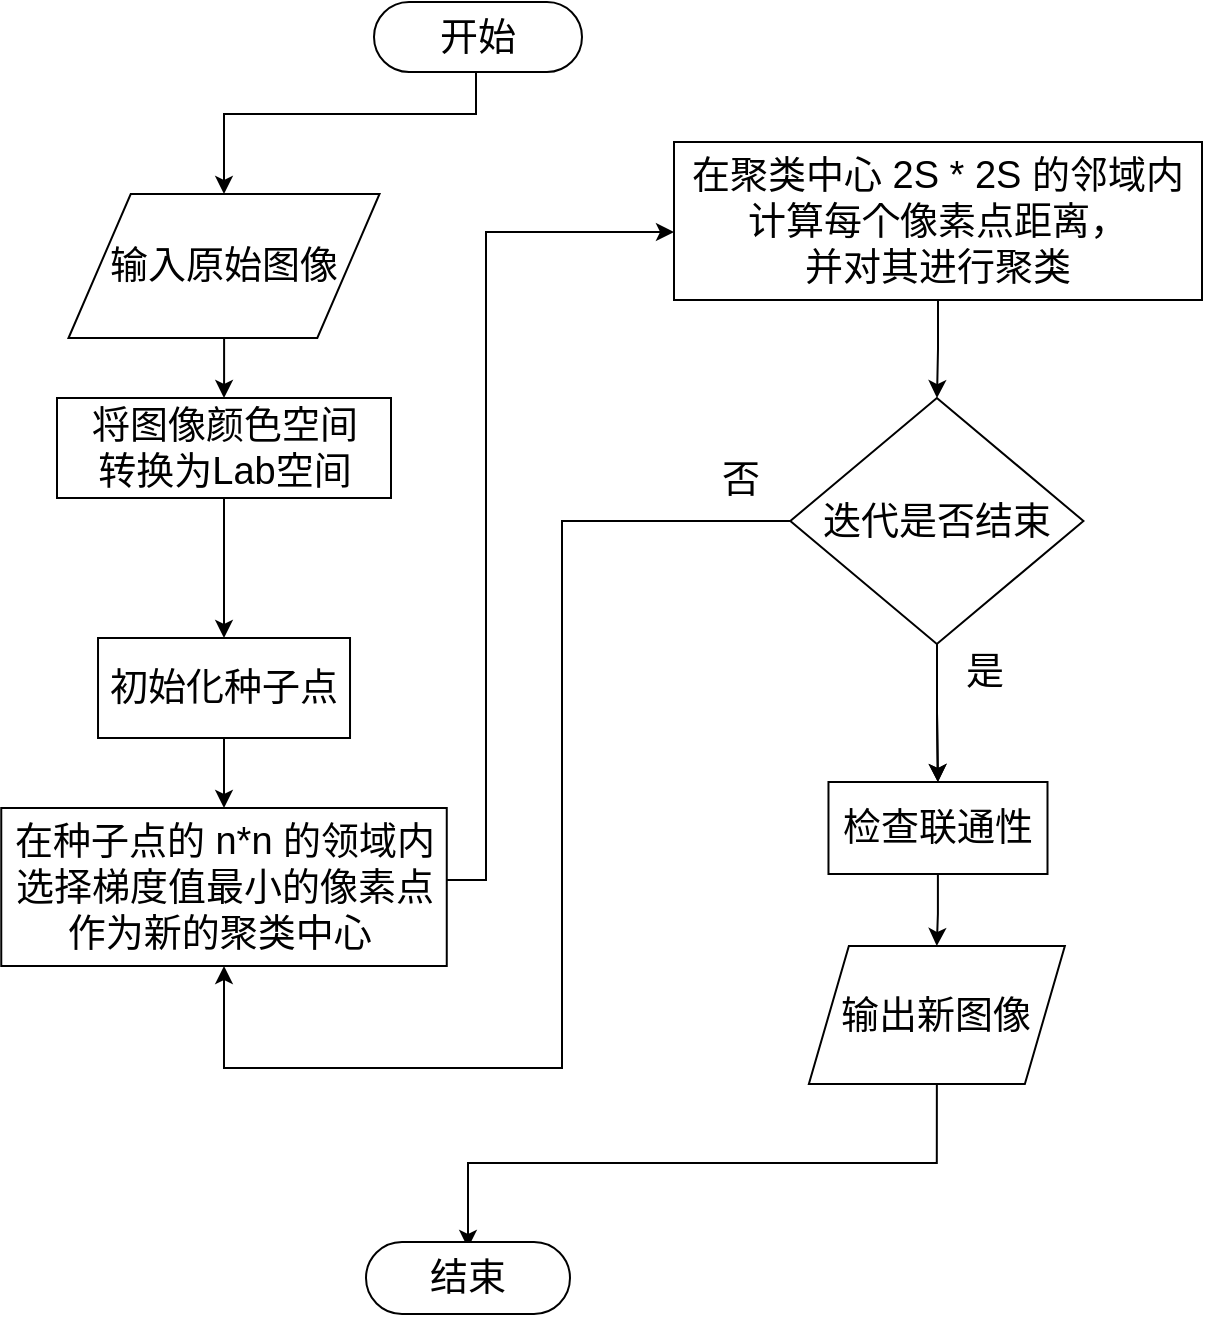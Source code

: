 <mxfile version="21.0.6" type="github">
  <diagram name="第 1 页" id="reFhzkWXAq3rWunb2qQW">
    <mxGraphModel dx="1518" dy="813" grid="0" gridSize="10" guides="1" tooltips="1" connect="1" arrows="1" fold="1" page="1" pageScale="1" pageWidth="827" pageHeight="1169" math="0" shadow="0">
      <root>
        <mxCell id="0" />
        <mxCell id="1" parent="0" />
        <mxCell id="2Hn3l6TQu6K1DUPlAZ9_-2" style="edgeStyle=orthogonalEdgeStyle;rounded=0;orthogonalLoop=1;jettySize=auto;html=1;fontStyle=0;fontSize=19;" edge="1" parent="1" source="2Hn3l6TQu6K1DUPlAZ9_-1" target="2Hn3l6TQu6K1DUPlAZ9_-3">
          <mxGeometry relative="1" as="geometry">
            <mxPoint x="203.6" y="174.8" as="targetPoint" />
            <Array as="points">
              <mxPoint x="330" y="99" />
              <mxPoint x="204" y="99" />
            </Array>
          </mxGeometry>
        </mxCell>
        <mxCell id="2Hn3l6TQu6K1DUPlAZ9_-1" value="开始" style="html=1;dashed=0;whiteSpace=wrap;shape=mxgraph.dfd.start;fontStyle=0;fontSize=19;" vertex="1" parent="1">
          <mxGeometry x="279" y="43" width="104" height="35" as="geometry" />
        </mxCell>
        <mxCell id="2Hn3l6TQu6K1DUPlAZ9_-4" style="edgeStyle=orthogonalEdgeStyle;rounded=0;orthogonalLoop=1;jettySize=auto;html=1;entryX=0.5;entryY=0;entryDx=0;entryDy=0;fontStyle=0;fontSize=19;" edge="1" parent="1" source="2Hn3l6TQu6K1DUPlAZ9_-3" target="2Hn3l6TQu6K1DUPlAZ9_-5">
          <mxGeometry relative="1" as="geometry">
            <mxPoint x="204" y="290.8" as="targetPoint" />
          </mxGeometry>
        </mxCell>
        <mxCell id="2Hn3l6TQu6K1DUPlAZ9_-3" value="输入原始图像" style="shape=parallelogram;perimeter=parallelogramPerimeter;whiteSpace=wrap;html=1;dashed=0;fontStyle=0;fontSize=19;" vertex="1" parent="1">
          <mxGeometry x="126.26" y="139" width="155.5" height="72" as="geometry" />
        </mxCell>
        <mxCell id="2Hn3l6TQu6K1DUPlAZ9_-9" value="" style="edgeStyle=orthogonalEdgeStyle;rounded=0;orthogonalLoop=1;jettySize=auto;html=1;fontStyle=0;fontSize=19;" edge="1" parent="1" source="2Hn3l6TQu6K1DUPlAZ9_-5" target="2Hn3l6TQu6K1DUPlAZ9_-8">
          <mxGeometry relative="1" as="geometry" />
        </mxCell>
        <mxCell id="2Hn3l6TQu6K1DUPlAZ9_-5" value="将图像颜色空间&lt;br style=&quot;font-size: 19px;&quot;&gt;转换为Lab空间" style="html=1;dashed=0;whiteSpace=wrap;fontStyle=0;fontSize=19;" vertex="1" parent="1">
          <mxGeometry x="120.5" y="241" width="167" height="50" as="geometry" />
        </mxCell>
        <mxCell id="2Hn3l6TQu6K1DUPlAZ9_-11" value="" style="edgeStyle=orthogonalEdgeStyle;rounded=0;orthogonalLoop=1;jettySize=auto;html=1;fontStyle=0;fontSize=19;" edge="1" parent="1" source="2Hn3l6TQu6K1DUPlAZ9_-8" target="2Hn3l6TQu6K1DUPlAZ9_-10">
          <mxGeometry relative="1" as="geometry" />
        </mxCell>
        <mxCell id="2Hn3l6TQu6K1DUPlAZ9_-8" value="初始化种子点" style="whiteSpace=wrap;html=1;dashed=0;fontStyle=0;fontSize=19;" vertex="1" parent="1">
          <mxGeometry x="141.01" y="361" width="126" height="50" as="geometry" />
        </mxCell>
        <mxCell id="2Hn3l6TQu6K1DUPlAZ9_-14" value="" style="edgeStyle=orthogonalEdgeStyle;rounded=0;orthogonalLoop=1;jettySize=auto;html=1;fontStyle=0;fontSize=19;" edge="1" parent="1" source="2Hn3l6TQu6K1DUPlAZ9_-10" target="2Hn3l6TQu6K1DUPlAZ9_-13">
          <mxGeometry relative="1" as="geometry">
            <Array as="points">
              <mxPoint x="335" y="482" />
              <mxPoint x="335" y="158" />
            </Array>
          </mxGeometry>
        </mxCell>
        <mxCell id="2Hn3l6TQu6K1DUPlAZ9_-10" value="在种子点的 n*n 的领域内&lt;br style=&quot;font-size: 19px;&quot;&gt;选择梯度值最小的像素点&lt;br style=&quot;font-size: 19px;&quot;&gt;作为新的聚类中心&amp;nbsp;" style="whiteSpace=wrap;html=1;dashed=0;fontStyle=0;fontSize=19;" vertex="1" parent="1">
          <mxGeometry x="92.63" y="446" width="222.75" height="79" as="geometry" />
        </mxCell>
        <mxCell id="2Hn3l6TQu6K1DUPlAZ9_-16" value="" style="edgeStyle=orthogonalEdgeStyle;rounded=0;orthogonalLoop=1;jettySize=auto;html=1;fontStyle=0;fontSize=19;" edge="1" parent="1" source="2Hn3l6TQu6K1DUPlAZ9_-13" target="2Hn3l6TQu6K1DUPlAZ9_-15">
          <mxGeometry relative="1" as="geometry" />
        </mxCell>
        <mxCell id="2Hn3l6TQu6K1DUPlAZ9_-13" value="在聚类中心 2S * 2S 的邻域内计算每个像素点距离，&lt;br style=&quot;font-size: 19px;&quot;&gt;并对其进行聚类" style="whiteSpace=wrap;html=1;dashed=0;fontStyle=0;fontSize=19;" vertex="1" parent="1">
          <mxGeometry x="429" y="113" width="264" height="79" as="geometry" />
        </mxCell>
        <mxCell id="2Hn3l6TQu6K1DUPlAZ9_-18" value="" style="edgeStyle=orthogonalEdgeStyle;rounded=0;orthogonalLoop=1;jettySize=auto;html=1;fontStyle=0;fontSize=19;" edge="1" parent="1" source="2Hn3l6TQu6K1DUPlAZ9_-15" target="2Hn3l6TQu6K1DUPlAZ9_-17">
          <mxGeometry relative="1" as="geometry" />
        </mxCell>
        <mxCell id="2Hn3l6TQu6K1DUPlAZ9_-23" value="" style="edgeStyle=orthogonalEdgeStyle;rounded=0;orthogonalLoop=1;jettySize=auto;html=1;fontStyle=0;fontSize=19;" edge="1" parent="1" source="2Hn3l6TQu6K1DUPlAZ9_-15" target="2Hn3l6TQu6K1DUPlAZ9_-17">
          <mxGeometry relative="1" as="geometry" />
        </mxCell>
        <mxCell id="2Hn3l6TQu6K1DUPlAZ9_-25" style="edgeStyle=orthogonalEdgeStyle;rounded=0;orthogonalLoop=1;jettySize=auto;html=1;exitX=0;exitY=0.5;exitDx=0;exitDy=0;entryX=0.5;entryY=1;entryDx=0;entryDy=0;fontStyle=0;fontSize=19;" edge="1" parent="1" source="2Hn3l6TQu6K1DUPlAZ9_-15" target="2Hn3l6TQu6K1DUPlAZ9_-10">
          <mxGeometry relative="1" as="geometry">
            <Array as="points">
              <mxPoint x="373" y="303" />
              <mxPoint x="373" y="576" />
              <mxPoint x="204" y="576" />
            </Array>
          </mxGeometry>
        </mxCell>
        <mxCell id="2Hn3l6TQu6K1DUPlAZ9_-15" value="迭代是否结束" style="rhombus;whiteSpace=wrap;html=1;dashed=0;fontStyle=0;fontSize=19;" vertex="1" parent="1">
          <mxGeometry x="487.15" y="241" width="146.57" height="123" as="geometry" />
        </mxCell>
        <mxCell id="2Hn3l6TQu6K1DUPlAZ9_-20" value="" style="edgeStyle=orthogonalEdgeStyle;rounded=0;orthogonalLoop=1;jettySize=auto;html=1;fontStyle=0;fontSize=19;" edge="1" parent="1" source="2Hn3l6TQu6K1DUPlAZ9_-17" target="2Hn3l6TQu6K1DUPlAZ9_-19">
          <mxGeometry relative="1" as="geometry" />
        </mxCell>
        <mxCell id="2Hn3l6TQu6K1DUPlAZ9_-17" value="检查联通性" style="whiteSpace=wrap;html=1;dashed=0;fontStyle=0;fontSize=19;" vertex="1" parent="1">
          <mxGeometry x="506.24" y="433" width="109.51" height="46" as="geometry" />
        </mxCell>
        <mxCell id="2Hn3l6TQu6K1DUPlAZ9_-22" style="edgeStyle=orthogonalEdgeStyle;rounded=0;orthogonalLoop=1;jettySize=auto;html=1;exitX=0.5;exitY=1;exitDx=0;exitDy=0;entryX=0.5;entryY=0.5;entryDx=0;entryDy=-15;entryPerimeter=0;fontStyle=0;fontSize=19;" edge="1" parent="1" source="2Hn3l6TQu6K1DUPlAZ9_-19" target="2Hn3l6TQu6K1DUPlAZ9_-21">
          <mxGeometry relative="1" as="geometry" />
        </mxCell>
        <mxCell id="2Hn3l6TQu6K1DUPlAZ9_-19" value="输出新图像" style="shape=parallelogram;perimeter=parallelogramPerimeter;whiteSpace=wrap;html=1;fixedSize=1;dashed=0;fontStyle=0;fontSize=19;" vertex="1" parent="1">
          <mxGeometry x="496.43" y="515" width="128" height="69.01" as="geometry" />
        </mxCell>
        <mxCell id="2Hn3l6TQu6K1DUPlAZ9_-21" value="结束" style="html=1;dashed=0;whiteSpace=wrap;shape=mxgraph.dfd.start;fontStyle=0;fontSize=19;" vertex="1" parent="1">
          <mxGeometry x="275" y="663" width="102" height="36" as="geometry" />
        </mxCell>
        <mxCell id="2Hn3l6TQu6K1DUPlAZ9_-24" value="是" style="text;html=1;align=center;verticalAlign=middle;resizable=0;points=[];autosize=1;strokeColor=none;fillColor=none;fontStyle=0;fontSize=19;" vertex="1" parent="1">
          <mxGeometry x="565" y="361" width="37" height="34" as="geometry" />
        </mxCell>
        <mxCell id="2Hn3l6TQu6K1DUPlAZ9_-26" value="否" style="text;html=1;align=center;verticalAlign=middle;resizable=0;points=[];autosize=1;strokeColor=none;fillColor=none;fontStyle=0;fontSize=19;" vertex="1" parent="1">
          <mxGeometry x="443" y="265" width="37" height="34" as="geometry" />
        </mxCell>
      </root>
    </mxGraphModel>
  </diagram>
</mxfile>
